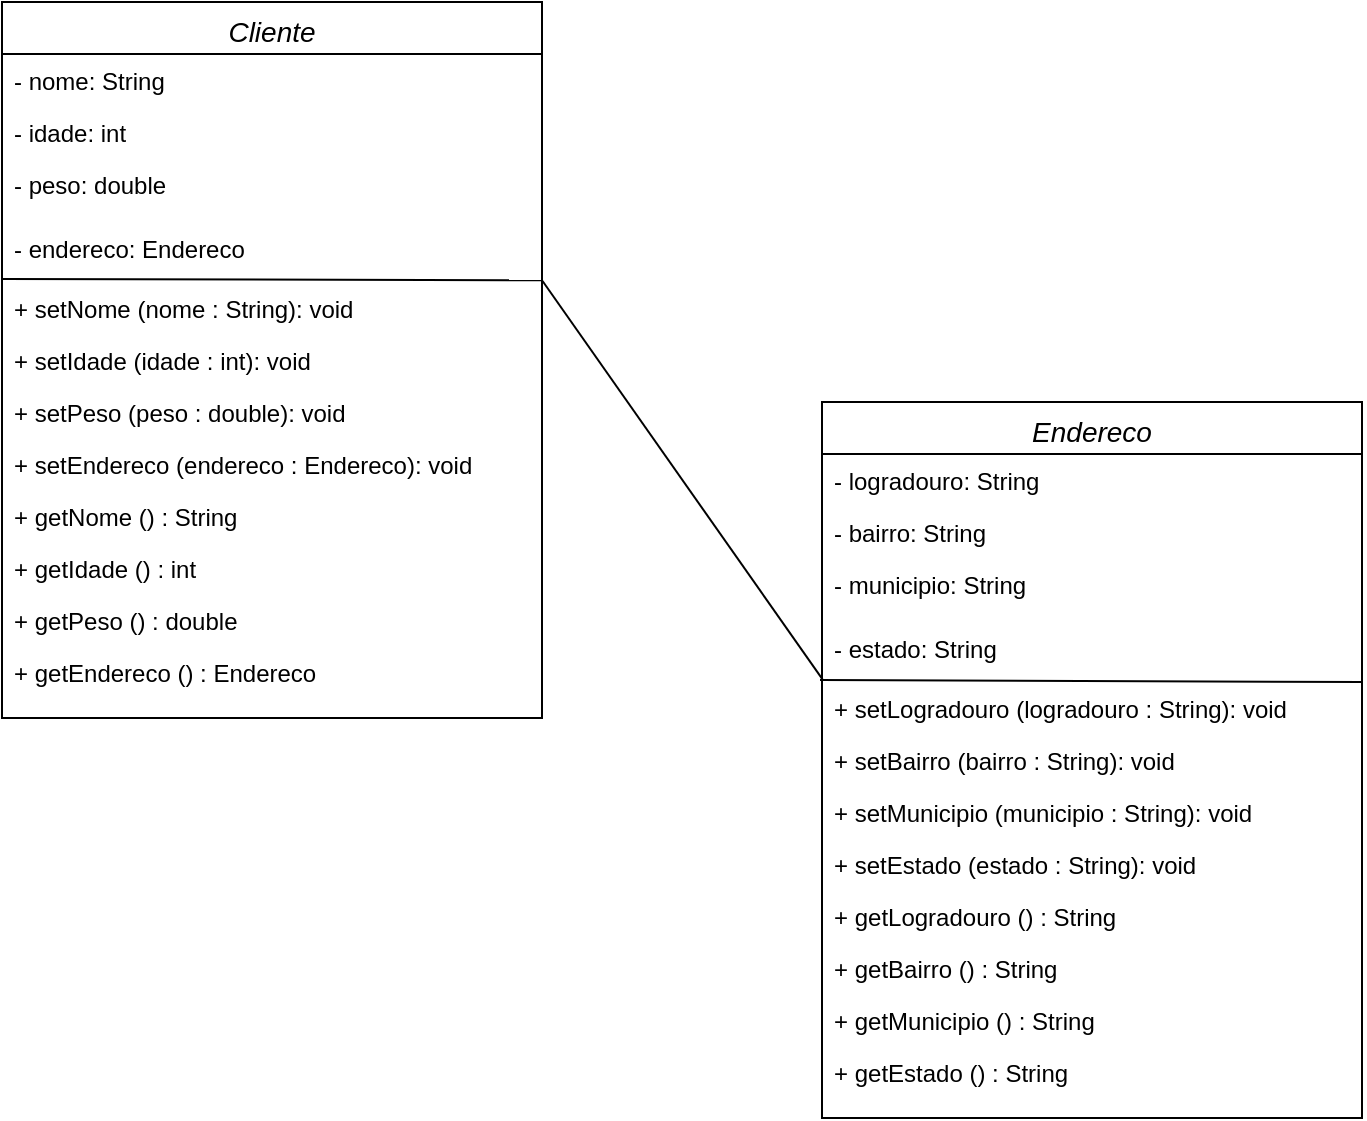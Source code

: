 <mxfile version="21.0.6" type="github">
  <diagram id="C5RBs43oDa-KdzZeNtuy" name="Page-1">
    <mxGraphModel dx="1238" dy="684" grid="1" gridSize="10" guides="1" tooltips="1" connect="1" arrows="1" fold="1" page="1" pageScale="1" pageWidth="827" pageHeight="1169" math="0" shadow="0">
      <root>
        <mxCell id="WIyWlLk6GJQsqaUBKTNV-0" />
        <mxCell id="WIyWlLk6GJQsqaUBKTNV-1" parent="WIyWlLk6GJQsqaUBKTNV-0" />
        <mxCell id="zkfFHV4jXpPFQw0GAbJ--0" value="Cliente&#xa;" style="swimlane;fontStyle=2;align=center;verticalAlign=top;childLayout=stackLayout;horizontal=1;startSize=26;horizontalStack=0;resizeParent=1;resizeLast=0;collapsible=1;marginBottom=0;rounded=0;shadow=0;strokeWidth=1;fontSize=14;" parent="WIyWlLk6GJQsqaUBKTNV-1" vertex="1">
          <mxGeometry x="80" y="80" width="270" height="358" as="geometry">
            <mxRectangle x="230" y="140" width="160" height="26" as="alternateBounds" />
          </mxGeometry>
        </mxCell>
        <mxCell id="zkfFHV4jXpPFQw0GAbJ--1" value="- nome: String" style="text;align=left;verticalAlign=top;spacingLeft=4;spacingRight=4;overflow=hidden;rotatable=0;points=[[0,0.5],[1,0.5]];portConstraint=eastwest;" parent="zkfFHV4jXpPFQw0GAbJ--0" vertex="1">
          <mxGeometry y="26" width="270" height="26" as="geometry" />
        </mxCell>
        <mxCell id="zkfFHV4jXpPFQw0GAbJ--2" value="- idade: int" style="text;align=left;verticalAlign=top;spacingLeft=4;spacingRight=4;overflow=hidden;rotatable=0;points=[[0,0.5],[1,0.5]];portConstraint=eastwest;rounded=0;shadow=0;html=0;" parent="zkfFHV4jXpPFQw0GAbJ--0" vertex="1">
          <mxGeometry y="52" width="270" height="26" as="geometry" />
        </mxCell>
        <mxCell id="zkfFHV4jXpPFQw0GAbJ--3" value="- peso: double" style="text;align=left;verticalAlign=top;spacingLeft=4;spacingRight=4;overflow=hidden;rotatable=0;points=[[0,0.5],[1,0.5]];portConstraint=eastwest;rounded=0;shadow=0;html=0;" parent="zkfFHV4jXpPFQw0GAbJ--0" vertex="1">
          <mxGeometry y="78" width="270" height="32" as="geometry" />
        </mxCell>
        <mxCell id="Adu9tGHQZ3RLBobR_jpV-2" value="- endereco: Endereco" style="text;align=left;verticalAlign=top;spacingLeft=4;spacingRight=4;overflow=hidden;rotatable=0;points=[[0,0.5],[1,0.5]];portConstraint=eastwest;rounded=0;shadow=0;html=0;" vertex="1" parent="zkfFHV4jXpPFQw0GAbJ--0">
          <mxGeometry y="110" width="270" height="30" as="geometry" />
        </mxCell>
        <mxCell id="zkfFHV4jXpPFQw0GAbJ--5" value="+ setNome (nome : String): void" style="text;align=left;verticalAlign=top;spacingLeft=4;spacingRight=4;overflow=hidden;rotatable=0;points=[[0,0.5],[1,0.5]];portConstraint=eastwest;" parent="zkfFHV4jXpPFQw0GAbJ--0" vertex="1">
          <mxGeometry y="140" width="270" height="26" as="geometry" />
        </mxCell>
        <mxCell id="Adu9tGHQZ3RLBobR_jpV-3" value="+ setIdade (idade : int): void" style="text;align=left;verticalAlign=top;spacingLeft=4;spacingRight=4;overflow=hidden;rotatable=0;points=[[0,0.5],[1,0.5]];portConstraint=eastwest;" vertex="1" parent="zkfFHV4jXpPFQw0GAbJ--0">
          <mxGeometry y="166" width="270" height="26" as="geometry" />
        </mxCell>
        <mxCell id="Adu9tGHQZ3RLBobR_jpV-4" value="+ setPeso (peso : double): void" style="text;align=left;verticalAlign=top;spacingLeft=4;spacingRight=4;overflow=hidden;rotatable=0;points=[[0,0.5],[1,0.5]];portConstraint=eastwest;" vertex="1" parent="zkfFHV4jXpPFQw0GAbJ--0">
          <mxGeometry y="192" width="270" height="26" as="geometry" />
        </mxCell>
        <mxCell id="Adu9tGHQZ3RLBobR_jpV-5" value="+ setEndereco (endereco : Endereco): void" style="text;align=left;verticalAlign=top;spacingLeft=4;spacingRight=4;overflow=hidden;rotatable=0;points=[[0,0.5],[1,0.5]];portConstraint=eastwest;" vertex="1" parent="zkfFHV4jXpPFQw0GAbJ--0">
          <mxGeometry y="218" width="270" height="26" as="geometry" />
        </mxCell>
        <mxCell id="Adu9tGHQZ3RLBobR_jpV-8" value="+ getNome () : String" style="text;align=left;verticalAlign=top;spacingLeft=4;spacingRight=4;overflow=hidden;rotatable=0;points=[[0,0.5],[1,0.5]];portConstraint=eastwest;" vertex="1" parent="zkfFHV4jXpPFQw0GAbJ--0">
          <mxGeometry y="244" width="270" height="26" as="geometry" />
        </mxCell>
        <mxCell id="Adu9tGHQZ3RLBobR_jpV-9" value="+ getIdade () : int" style="text;align=left;verticalAlign=top;spacingLeft=4;spacingRight=4;overflow=hidden;rotatable=0;points=[[0,0.5],[1,0.5]];portConstraint=eastwest;" vertex="1" parent="zkfFHV4jXpPFQw0GAbJ--0">
          <mxGeometry y="270" width="270" height="26" as="geometry" />
        </mxCell>
        <mxCell id="Adu9tGHQZ3RLBobR_jpV-10" value="+ getPeso () : double" style="text;align=left;verticalAlign=top;spacingLeft=4;spacingRight=4;overflow=hidden;rotatable=0;points=[[0,0.5],[1,0.5]];portConstraint=eastwest;" vertex="1" parent="zkfFHV4jXpPFQw0GAbJ--0">
          <mxGeometry y="296" width="270" height="26" as="geometry" />
        </mxCell>
        <mxCell id="Adu9tGHQZ3RLBobR_jpV-11" value="+ getEndereco () : Endereco" style="text;align=left;verticalAlign=top;spacingLeft=4;spacingRight=4;overflow=hidden;rotatable=0;points=[[0,0.5],[1,0.5]];portConstraint=eastwest;" vertex="1" parent="zkfFHV4jXpPFQw0GAbJ--0">
          <mxGeometry y="322" width="270" height="26" as="geometry" />
        </mxCell>
        <mxCell id="Adu9tGHQZ3RLBobR_jpV-26" value="" style="endArrow=none;html=1;rounded=0;exitX=0.001;exitY=-0.06;exitDx=0;exitDy=0;exitPerimeter=0;entryX=1.002;entryY=-0.033;entryDx=0;entryDy=0;entryPerimeter=0;" edge="1" parent="zkfFHV4jXpPFQw0GAbJ--0" source="zkfFHV4jXpPFQw0GAbJ--5" target="zkfFHV4jXpPFQw0GAbJ--5">
          <mxGeometry width="50" height="50" relative="1" as="geometry">
            <mxPoint x="240" y="200" as="sourcePoint" />
            <mxPoint x="290" y="150" as="targetPoint" />
          </mxGeometry>
        </mxCell>
        <mxCell id="Adu9tGHQZ3RLBobR_jpV-12" value="Endereco&#xa;" style="swimlane;fontStyle=2;align=center;verticalAlign=top;childLayout=stackLayout;horizontal=1;startSize=26;horizontalStack=0;resizeParent=1;resizeLast=0;collapsible=1;marginBottom=0;rounded=0;shadow=0;strokeWidth=1;fontSize=14;" vertex="1" parent="WIyWlLk6GJQsqaUBKTNV-1">
          <mxGeometry x="490" y="280" width="270" height="358" as="geometry">
            <mxRectangle x="230" y="140" width="160" height="26" as="alternateBounds" />
          </mxGeometry>
        </mxCell>
        <mxCell id="Adu9tGHQZ3RLBobR_jpV-13" value="- logradouro: String" style="text;align=left;verticalAlign=top;spacingLeft=4;spacingRight=4;overflow=hidden;rotatable=0;points=[[0,0.5],[1,0.5]];portConstraint=eastwest;" vertex="1" parent="Adu9tGHQZ3RLBobR_jpV-12">
          <mxGeometry y="26" width="270" height="26" as="geometry" />
        </mxCell>
        <mxCell id="Adu9tGHQZ3RLBobR_jpV-14" value="- bairro: String" style="text;align=left;verticalAlign=top;spacingLeft=4;spacingRight=4;overflow=hidden;rotatable=0;points=[[0,0.5],[1,0.5]];portConstraint=eastwest;rounded=0;shadow=0;html=0;" vertex="1" parent="Adu9tGHQZ3RLBobR_jpV-12">
          <mxGeometry y="52" width="270" height="26" as="geometry" />
        </mxCell>
        <mxCell id="Adu9tGHQZ3RLBobR_jpV-15" value="- municipio: String" style="text;align=left;verticalAlign=top;spacingLeft=4;spacingRight=4;overflow=hidden;rotatable=0;points=[[0,0.5],[1,0.5]];portConstraint=eastwest;rounded=0;shadow=0;html=0;" vertex="1" parent="Adu9tGHQZ3RLBobR_jpV-12">
          <mxGeometry y="78" width="270" height="32" as="geometry" />
        </mxCell>
        <mxCell id="Adu9tGHQZ3RLBobR_jpV-16" value="- estado: String" style="text;align=left;verticalAlign=top;spacingLeft=4;spacingRight=4;overflow=hidden;rotatable=0;points=[[0,0.5],[1,0.5]];portConstraint=eastwest;rounded=0;shadow=0;html=0;" vertex="1" parent="Adu9tGHQZ3RLBobR_jpV-12">
          <mxGeometry y="110" width="270" height="30" as="geometry" />
        </mxCell>
        <mxCell id="Adu9tGHQZ3RLBobR_jpV-27" value="" style="endArrow=none;html=1;rounded=0;exitX=0.001;exitY=-0.06;exitDx=0;exitDy=0;exitPerimeter=0;entryX=1.002;entryY=-0.033;entryDx=0;entryDy=0;entryPerimeter=0;" edge="1" parent="Adu9tGHQZ3RLBobR_jpV-12">
          <mxGeometry width="50" height="50" relative="1" as="geometry">
            <mxPoint x="-1" y="139" as="sourcePoint" />
            <mxPoint x="270" y="140" as="targetPoint" />
          </mxGeometry>
        </mxCell>
        <mxCell id="Adu9tGHQZ3RLBobR_jpV-18" value="+ setLogradouro (logradouro : String): void" style="text;align=left;verticalAlign=top;spacingLeft=4;spacingRight=4;overflow=hidden;rotatable=0;points=[[0,0.5],[1,0.5]];portConstraint=eastwest;" vertex="1" parent="Adu9tGHQZ3RLBobR_jpV-12">
          <mxGeometry y="140" width="270" height="26" as="geometry" />
        </mxCell>
        <mxCell id="Adu9tGHQZ3RLBobR_jpV-19" value="+ setBairro (bairro : String): void" style="text;align=left;verticalAlign=top;spacingLeft=4;spacingRight=4;overflow=hidden;rotatable=0;points=[[0,0.5],[1,0.5]];portConstraint=eastwest;" vertex="1" parent="Adu9tGHQZ3RLBobR_jpV-12">
          <mxGeometry y="166" width="270" height="26" as="geometry" />
        </mxCell>
        <mxCell id="Adu9tGHQZ3RLBobR_jpV-20" value="+ setMunicipio (municipio : String): void" style="text;align=left;verticalAlign=top;spacingLeft=4;spacingRight=4;overflow=hidden;rotatable=0;points=[[0,0.5],[1,0.5]];portConstraint=eastwest;" vertex="1" parent="Adu9tGHQZ3RLBobR_jpV-12">
          <mxGeometry y="192" width="270" height="26" as="geometry" />
        </mxCell>
        <mxCell id="Adu9tGHQZ3RLBobR_jpV-21" value="+ setEstado (estado : String): void" style="text;align=left;verticalAlign=top;spacingLeft=4;spacingRight=4;overflow=hidden;rotatable=0;points=[[0,0.5],[1,0.5]];portConstraint=eastwest;" vertex="1" parent="Adu9tGHQZ3RLBobR_jpV-12">
          <mxGeometry y="218" width="270" height="26" as="geometry" />
        </mxCell>
        <mxCell id="Adu9tGHQZ3RLBobR_jpV-22" value="+ getLogradouro () : String" style="text;align=left;verticalAlign=top;spacingLeft=4;spacingRight=4;overflow=hidden;rotatable=0;points=[[0,0.5],[1,0.5]];portConstraint=eastwest;" vertex="1" parent="Adu9tGHQZ3RLBobR_jpV-12">
          <mxGeometry y="244" width="270" height="26" as="geometry" />
        </mxCell>
        <mxCell id="Adu9tGHQZ3RLBobR_jpV-30" value="+ getBairro () : String" style="text;align=left;verticalAlign=top;spacingLeft=4;spacingRight=4;overflow=hidden;rotatable=0;points=[[0,0.5],[1,0.5]];portConstraint=eastwest;" vertex="1" parent="Adu9tGHQZ3RLBobR_jpV-12">
          <mxGeometry y="270" width="270" height="26" as="geometry" />
        </mxCell>
        <mxCell id="Adu9tGHQZ3RLBobR_jpV-31" value="+ getMunicipio () : String" style="text;align=left;verticalAlign=top;spacingLeft=4;spacingRight=4;overflow=hidden;rotatable=0;points=[[0,0.5],[1,0.5]];portConstraint=eastwest;" vertex="1" parent="Adu9tGHQZ3RLBobR_jpV-12">
          <mxGeometry y="296" width="270" height="26" as="geometry" />
        </mxCell>
        <mxCell id="Adu9tGHQZ3RLBobR_jpV-32" value="+ getEstado () : String" style="text;align=left;verticalAlign=top;spacingLeft=4;spacingRight=4;overflow=hidden;rotatable=0;points=[[0,0.5],[1,0.5]];portConstraint=eastwest;" vertex="1" parent="Adu9tGHQZ3RLBobR_jpV-12">
          <mxGeometry y="322" width="270" height="26" as="geometry" />
        </mxCell>
        <mxCell id="Adu9tGHQZ3RLBobR_jpV-29" value="" style="endArrow=none;html=1;rounded=0;entryX=0.001;entryY=-0.051;entryDx=0;entryDy=0;entryPerimeter=0;exitX=1.001;exitY=-0.019;exitDx=0;exitDy=0;exitPerimeter=0;" edge="1" parent="WIyWlLk6GJQsqaUBKTNV-1" source="zkfFHV4jXpPFQw0GAbJ--5" target="Adu9tGHQZ3RLBobR_jpV-18">
          <mxGeometry width="50" height="50" relative="1" as="geometry">
            <mxPoint x="400" y="310" as="sourcePoint" />
            <mxPoint x="450" y="260" as="targetPoint" />
          </mxGeometry>
        </mxCell>
      </root>
    </mxGraphModel>
  </diagram>
</mxfile>

